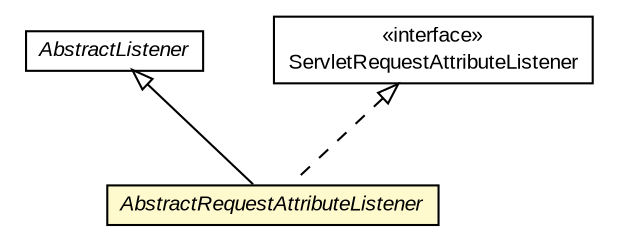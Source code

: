 #!/usr/local/bin/dot
#
# Class diagram 
# Generated by UMLGraph version R5_6-24-gf6e263 (http://www.umlgraph.org/)
#

digraph G {
	edge [fontname="arial",fontsize=10,labelfontname="arial",labelfontsize=10];
	node [fontname="arial",fontsize=10,shape=plaintext];
	nodesep=0.25;
	ranksep=0.5;
	// org.gservlet.AbstractRequestAttributeListener
	c431 [label=<<table title="org.gservlet.AbstractRequestAttributeListener" border="0" cellborder="1" cellspacing="0" cellpadding="2" port="p" bgcolor="lemonChiffon" href="./AbstractRequestAttributeListener.html">
		<tr><td><table border="0" cellspacing="0" cellpadding="1">
<tr><td align="center" balign="center"><font face="arial italic"> AbstractRequestAttributeListener </font></td></tr>
		</table></td></tr>
		</table>>, URL="./AbstractRequestAttributeListener.html", fontname="arial", fontcolor="black", fontsize=10.0];
	// org.gservlet.AbstractListener
	c432 [label=<<table title="org.gservlet.AbstractListener" border="0" cellborder="1" cellspacing="0" cellpadding="2" port="p" href="./AbstractListener.html">
		<tr><td><table border="0" cellspacing="0" cellpadding="1">
<tr><td align="center" balign="center"><font face="arial italic"> AbstractListener </font></td></tr>
		</table></td></tr>
		</table>>, URL="./AbstractListener.html", fontname="arial", fontcolor="black", fontsize=10.0];
	//org.gservlet.AbstractRequestAttributeListener extends org.gservlet.AbstractListener
	c432:p -> c431:p [dir=back,arrowtail=empty];
	//org.gservlet.AbstractRequestAttributeListener implements jakarta.servlet.ServletRequestAttributeListener
	c449:p -> c431:p [dir=back,arrowtail=empty,style=dashed];
	// jakarta.servlet.ServletRequestAttributeListener
	c449 [label=<<table title="jakarta.servlet.ServletRequestAttributeListener" border="0" cellborder="1" cellspacing="0" cellpadding="2" port="p">
		<tr><td><table border="0" cellspacing="0" cellpadding="1">
<tr><td align="center" balign="center"> &#171;interface&#187; </td></tr>
<tr><td align="center" balign="center"> ServletRequestAttributeListener </td></tr>
		</table></td></tr>
		</table>>, URL="null", fontname="arial", fontcolor="black", fontsize=10.0];
}

